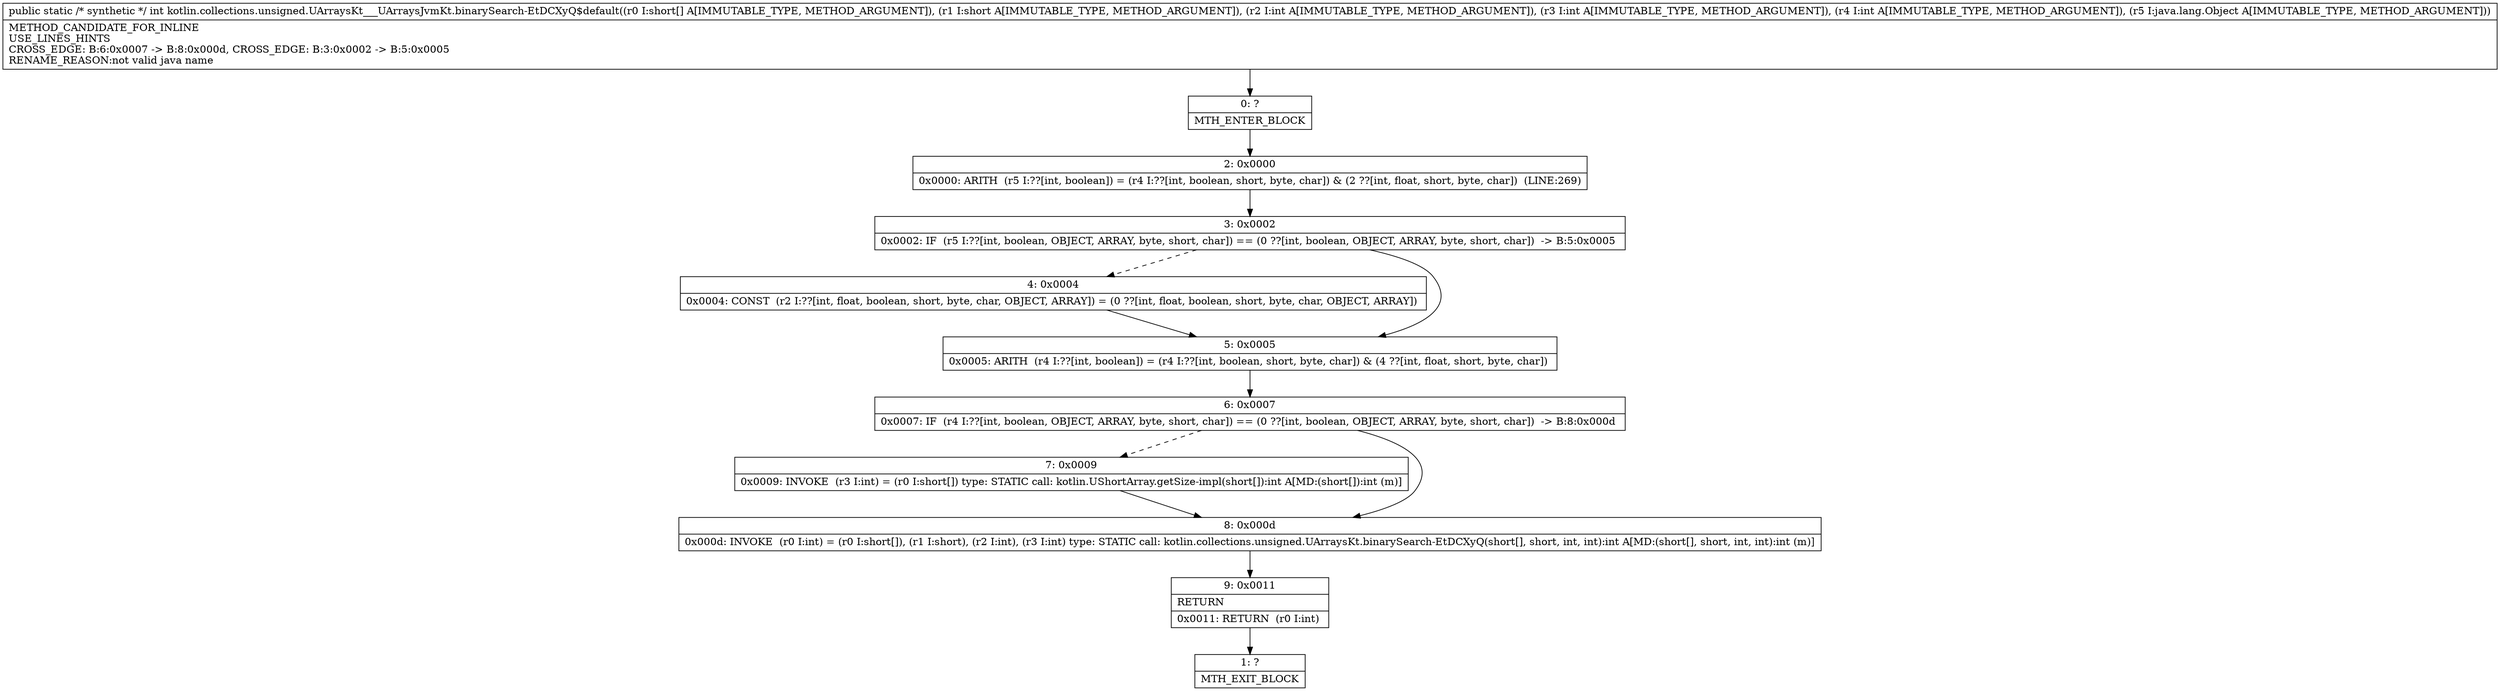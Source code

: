 digraph "CFG forkotlin.collections.unsigned.UArraysKt___UArraysJvmKt.binarySearch\-EtDCXyQ$default([SSIIILjava\/lang\/Object;)I" {
Node_0 [shape=record,label="{0\:\ ?|MTH_ENTER_BLOCK\l}"];
Node_2 [shape=record,label="{2\:\ 0x0000|0x0000: ARITH  (r5 I:??[int, boolean]) = (r4 I:??[int, boolean, short, byte, char]) & (2 ??[int, float, short, byte, char])  (LINE:269)\l}"];
Node_3 [shape=record,label="{3\:\ 0x0002|0x0002: IF  (r5 I:??[int, boolean, OBJECT, ARRAY, byte, short, char]) == (0 ??[int, boolean, OBJECT, ARRAY, byte, short, char])  \-\> B:5:0x0005 \l}"];
Node_4 [shape=record,label="{4\:\ 0x0004|0x0004: CONST  (r2 I:??[int, float, boolean, short, byte, char, OBJECT, ARRAY]) = (0 ??[int, float, boolean, short, byte, char, OBJECT, ARRAY]) \l}"];
Node_5 [shape=record,label="{5\:\ 0x0005|0x0005: ARITH  (r4 I:??[int, boolean]) = (r4 I:??[int, boolean, short, byte, char]) & (4 ??[int, float, short, byte, char]) \l}"];
Node_6 [shape=record,label="{6\:\ 0x0007|0x0007: IF  (r4 I:??[int, boolean, OBJECT, ARRAY, byte, short, char]) == (0 ??[int, boolean, OBJECT, ARRAY, byte, short, char])  \-\> B:8:0x000d \l}"];
Node_7 [shape=record,label="{7\:\ 0x0009|0x0009: INVOKE  (r3 I:int) = (r0 I:short[]) type: STATIC call: kotlin.UShortArray.getSize\-impl(short[]):int A[MD:(short[]):int (m)]\l}"];
Node_8 [shape=record,label="{8\:\ 0x000d|0x000d: INVOKE  (r0 I:int) = (r0 I:short[]), (r1 I:short), (r2 I:int), (r3 I:int) type: STATIC call: kotlin.collections.unsigned.UArraysKt.binarySearch\-EtDCXyQ(short[], short, int, int):int A[MD:(short[], short, int, int):int (m)]\l}"];
Node_9 [shape=record,label="{9\:\ 0x0011|RETURN\l|0x0011: RETURN  (r0 I:int) \l}"];
Node_1 [shape=record,label="{1\:\ ?|MTH_EXIT_BLOCK\l}"];
MethodNode[shape=record,label="{public static \/* synthetic *\/ int kotlin.collections.unsigned.UArraysKt___UArraysJvmKt.binarySearch\-EtDCXyQ$default((r0 I:short[] A[IMMUTABLE_TYPE, METHOD_ARGUMENT]), (r1 I:short A[IMMUTABLE_TYPE, METHOD_ARGUMENT]), (r2 I:int A[IMMUTABLE_TYPE, METHOD_ARGUMENT]), (r3 I:int A[IMMUTABLE_TYPE, METHOD_ARGUMENT]), (r4 I:int A[IMMUTABLE_TYPE, METHOD_ARGUMENT]), (r5 I:java.lang.Object A[IMMUTABLE_TYPE, METHOD_ARGUMENT]))  | METHOD_CANDIDATE_FOR_INLINE\lUSE_LINES_HINTS\lCROSS_EDGE: B:6:0x0007 \-\> B:8:0x000d, CROSS_EDGE: B:3:0x0002 \-\> B:5:0x0005\lRENAME_REASON:not valid java name\l}"];
MethodNode -> Node_0;Node_0 -> Node_2;
Node_2 -> Node_3;
Node_3 -> Node_4[style=dashed];
Node_3 -> Node_5;
Node_4 -> Node_5;
Node_5 -> Node_6;
Node_6 -> Node_7[style=dashed];
Node_6 -> Node_8;
Node_7 -> Node_8;
Node_8 -> Node_9;
Node_9 -> Node_1;
}

